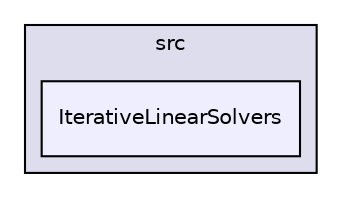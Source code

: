 digraph "include/Eigen/src/IterativeLinearSolvers" {
  compound=true
  node [ fontsize="10", fontname="Helvetica"];
  edge [ labelfontsize="10", labelfontname="Helvetica"];
  subgraph clusterdir_17db75917637b7e81f1284e33243b998 {
    graph [ bgcolor="#ddddee", pencolor="black", label="src" fontname="Helvetica", fontsize="10", URL="dir_17db75917637b7e81f1284e33243b998.html"]
  dir_44e3e07cd5bf2bbd48310649fb3aac93 [shape=box, label="IterativeLinearSolvers", style="filled", fillcolor="#eeeeff", pencolor="black", URL="dir_44e3e07cd5bf2bbd48310649fb3aac93.html"];
  }
}
